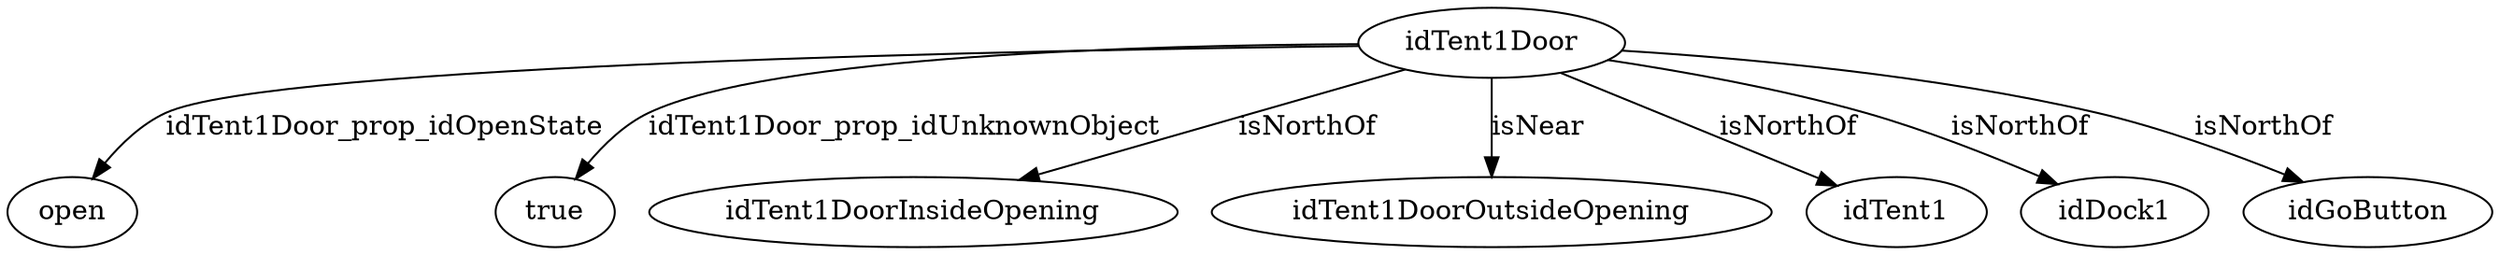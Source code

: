 strict digraph  {
idTent1Door [node_type=entity_node];
open [node_type=property_node];
true [node_type=property_node];
idTent1DoorInsideOpening [node_type=entity_node];
idTent1DoorOutsideOpening [node_type=entity_node];
idTent1 [node_type=entity_node];
idDock1 [node_type=entity_node];
idGoButton [node_type=entity_node];
idTent1Door -> open  [edge_type=property, label=idTent1Door_prop_idOpenState];
idTent1Door -> true  [edge_type=property, label=idTent1Door_prop_idUnknownObject];
idTent1Door -> idTent1DoorInsideOpening  [edge_type=relationship, label=isNorthOf];
idTent1Door -> idTent1DoorOutsideOpening  [edge_type=relationship, label=isNear];
idTent1Door -> idTent1  [edge_type=relationship, label=isNorthOf];
idTent1Door -> idDock1  [edge_type=relationship, label=isNorthOf];
idTent1Door -> idGoButton  [edge_type=relationship, label=isNorthOf];
}
